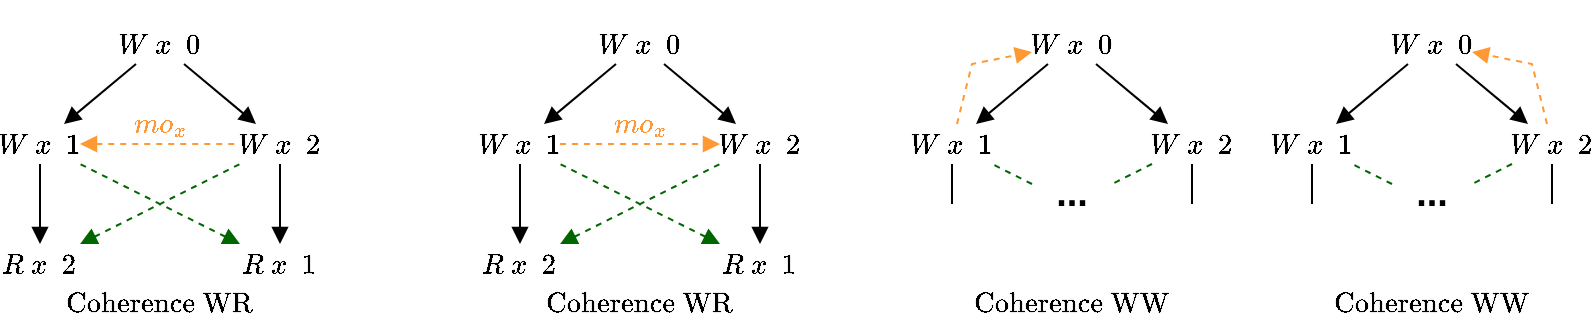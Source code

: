 <mxfile version="20.3.0" type="device"><diagram id="bMI7NAj9amIw59mCe7bo" name="Page-1"><mxGraphModel dx="1218" dy="592" grid="1" gridSize="10" guides="1" tooltips="1" connect="1" arrows="1" fold="1" page="1" pageScale="1" pageWidth="827" pageHeight="1169" math="1" shadow="0"><root><mxCell id="0"/><mxCell id="1" parent="0"/><mxCell id="2r8b6fmyA_AMxoEq7n5i-12" value="$$W \ x \ \ 0$$" style="text;html=1;strokeColor=none;fillColor=none;align=center;verticalAlign=middle;whiteSpace=wrap;rounded=0;" vertex="1" parent="1"><mxGeometry x="74" y="20" width="40" height="20" as="geometry"/></mxCell><mxCell id="2r8b6fmyA_AMxoEq7n5i-13" value="$$W \ x \ \ 1$$" style="text;html=1;strokeColor=none;fillColor=none;align=center;verticalAlign=middle;whiteSpace=wrap;rounded=0;" vertex="1" parent="1"><mxGeometry x="14" y="70" width="40" height="20" as="geometry"/></mxCell><mxCell id="2r8b6fmyA_AMxoEq7n5i-14" value="$$R \ x \ \ 2$$" style="text;html=1;strokeColor=none;fillColor=none;align=center;verticalAlign=middle;whiteSpace=wrap;rounded=0;" vertex="1" parent="1"><mxGeometry x="14" y="130" width="40" height="20" as="geometry"/></mxCell><mxCell id="2r8b6fmyA_AMxoEq7n5i-15" value="$$R \ x \ \ 1$$" style="text;html=1;strokeColor=none;fillColor=none;align=center;verticalAlign=middle;whiteSpace=wrap;rounded=0;" vertex="1" parent="1"><mxGeometry x="134" y="130" width="40" height="20" as="geometry"/></mxCell><mxCell id="2r8b6fmyA_AMxoEq7n5i-16" value="$$W \ x \ \ 2$$" style="text;html=1;strokeColor=none;fillColor=none;align=center;verticalAlign=middle;whiteSpace=wrap;rounded=0;" vertex="1" parent="1"><mxGeometry x="134" y="70" width="40" height="20" as="geometry"/></mxCell><mxCell id="2r8b6fmyA_AMxoEq7n5i-17" style="edgeStyle=none;rounded=0;orthogonalLoop=1;jettySize=auto;html=1;endArrow=block;endFill=1;fillColor=#e51400;strokeColor=#000000;" edge="1" parent="1" source="2r8b6fmyA_AMxoEq7n5i-16" target="2r8b6fmyA_AMxoEq7n5i-15"><mxGeometry relative="1" as="geometry"><mxPoint x="84" y="20" as="sourcePoint"/><mxPoint x="84" y="50" as="targetPoint"/></mxGeometry></mxCell><mxCell id="2r8b6fmyA_AMxoEq7n5i-18" style="edgeStyle=none;rounded=0;orthogonalLoop=1;jettySize=auto;html=1;endArrow=block;endFill=1;fillColor=#e51400;strokeColor=#000000;" edge="1" parent="1" source="2r8b6fmyA_AMxoEq7n5i-13" target="2r8b6fmyA_AMxoEq7n5i-14"><mxGeometry relative="1" as="geometry"><mxPoint x="164" y="100" as="sourcePoint"/><mxPoint x="164" y="140" as="targetPoint"/></mxGeometry></mxCell><mxCell id="2r8b6fmyA_AMxoEq7n5i-19" style="edgeStyle=none;rounded=0;orthogonalLoop=1;jettySize=auto;html=1;endArrow=block;endFill=1;fillColor=#e51400;strokeColor=#000000;" edge="1" parent="1" source="2r8b6fmyA_AMxoEq7n5i-12" target="2r8b6fmyA_AMxoEq7n5i-13"><mxGeometry relative="1" as="geometry"><mxPoint x="44.0" y="100" as="sourcePoint"/><mxPoint x="44.0" y="140" as="targetPoint"/></mxGeometry></mxCell><mxCell id="2r8b6fmyA_AMxoEq7n5i-20" style="edgeStyle=none;rounded=0;orthogonalLoop=1;jettySize=auto;html=1;endArrow=block;endFill=1;fillColor=#e51400;strokeColor=#000000;" edge="1" parent="1" source="2r8b6fmyA_AMxoEq7n5i-12" target="2r8b6fmyA_AMxoEq7n5i-16"><mxGeometry relative="1" as="geometry"><mxPoint x="92" y="50" as="sourcePoint"/><mxPoint x="56" y="80" as="targetPoint"/></mxGeometry></mxCell><mxCell id="2r8b6fmyA_AMxoEq7n5i-21" style="edgeStyle=none;rounded=0;orthogonalLoop=1;jettySize=auto;html=1;endArrow=none;endFill=0;fillColor=#e51400;strokeColor=#006600;dashed=1;startArrow=block;startFill=1;" edge="1" parent="1" source="2r8b6fmyA_AMxoEq7n5i-15" target="2r8b6fmyA_AMxoEq7n5i-13"><mxGeometry relative="1" as="geometry"><mxPoint x="14" y="-10" as="sourcePoint"/><mxPoint x="14" y="50" as="targetPoint"/><Array as="points"/></mxGeometry></mxCell><mxCell id="2r8b6fmyA_AMxoEq7n5i-22" style="edgeStyle=none;rounded=0;orthogonalLoop=1;jettySize=auto;html=1;endArrow=none;endFill=0;fillColor=#e51400;strokeColor=#006600;dashed=1;startArrow=block;startFill=1;" edge="1" parent="1" source="2r8b6fmyA_AMxoEq7n5i-14" target="2r8b6fmyA_AMxoEq7n5i-16"><mxGeometry relative="1" as="geometry"><mxPoint x="144" y="140" as="sourcePoint"/><mxPoint x="64.0" y="100" as="targetPoint"/><Array as="points"/></mxGeometry></mxCell><mxCell id="2r8b6fmyA_AMxoEq7n5i-23" style="edgeStyle=none;rounded=0;orthogonalLoop=1;jettySize=auto;html=1;endArrow=none;endFill=0;fillColor=#e51400;strokeColor=#FF9933;dashed=1;startArrow=block;startFill=1;" edge="1" parent="1" source="2r8b6fmyA_AMxoEq7n5i-13" target="2r8b6fmyA_AMxoEq7n5i-16"><mxGeometry relative="1" as="geometry"><mxPoint x="64.0" y="140" as="sourcePoint"/><mxPoint x="144.0" y="100" as="targetPoint"/><Array as="points"/></mxGeometry></mxCell><mxCell id="2r8b6fmyA_AMxoEq7n5i-24" value="$$mo_x$$" style="text;html=1;strokeColor=none;fillColor=none;align=center;verticalAlign=middle;whiteSpace=wrap;rounded=0;fontColor=#FF9933;" vertex="1" parent="1"><mxGeometry x="69" y="60" width="50" height="20" as="geometry"/></mxCell><mxCell id="2r8b6fmyA_AMxoEq7n5i-25" value="$$W \ x \ \ 0$$" style="text;html=1;strokeColor=none;fillColor=none;align=center;verticalAlign=middle;whiteSpace=wrap;rounded=0;" vertex="1" parent="1"><mxGeometry x="314" y="20" width="40" height="20" as="geometry"/></mxCell><mxCell id="2r8b6fmyA_AMxoEq7n5i-26" value="$$W \ x \ \ 1$$" style="text;html=1;strokeColor=none;fillColor=none;align=center;verticalAlign=middle;whiteSpace=wrap;rounded=0;" vertex="1" parent="1"><mxGeometry x="254" y="70" width="40" height="20" as="geometry"/></mxCell><mxCell id="2r8b6fmyA_AMxoEq7n5i-27" value="$$R \ x \ \ 2$$" style="text;html=1;strokeColor=none;fillColor=none;align=center;verticalAlign=middle;whiteSpace=wrap;rounded=0;" vertex="1" parent="1"><mxGeometry x="254" y="130" width="40" height="20" as="geometry"/></mxCell><mxCell id="2r8b6fmyA_AMxoEq7n5i-28" value="$$R \ x \ \ 1$$" style="text;html=1;strokeColor=none;fillColor=none;align=center;verticalAlign=middle;whiteSpace=wrap;rounded=0;" vertex="1" parent="1"><mxGeometry x="374" y="130" width="40" height="20" as="geometry"/></mxCell><mxCell id="2r8b6fmyA_AMxoEq7n5i-29" value="$$W \ x \ \ 2$$" style="text;html=1;strokeColor=none;fillColor=none;align=center;verticalAlign=middle;whiteSpace=wrap;rounded=0;" vertex="1" parent="1"><mxGeometry x="374" y="70" width="40" height="20" as="geometry"/></mxCell><mxCell id="2r8b6fmyA_AMxoEq7n5i-30" style="edgeStyle=none;rounded=0;orthogonalLoop=1;jettySize=auto;html=1;endArrow=block;endFill=1;fillColor=#e51400;strokeColor=#000000;" edge="1" parent="1" source="2r8b6fmyA_AMxoEq7n5i-29" target="2r8b6fmyA_AMxoEq7n5i-28"><mxGeometry relative="1" as="geometry"><mxPoint x="324" y="20" as="sourcePoint"/><mxPoint x="324" y="50" as="targetPoint"/></mxGeometry></mxCell><mxCell id="2r8b6fmyA_AMxoEq7n5i-31" style="edgeStyle=none;rounded=0;orthogonalLoop=1;jettySize=auto;html=1;endArrow=block;endFill=1;fillColor=#e51400;strokeColor=#000000;" edge="1" parent="1" source="2r8b6fmyA_AMxoEq7n5i-26" target="2r8b6fmyA_AMxoEq7n5i-27"><mxGeometry relative="1" as="geometry"><mxPoint x="404" y="100" as="sourcePoint"/><mxPoint x="404" y="140" as="targetPoint"/></mxGeometry></mxCell><mxCell id="2r8b6fmyA_AMxoEq7n5i-32" style="edgeStyle=none;rounded=0;orthogonalLoop=1;jettySize=auto;html=1;endArrow=block;endFill=1;fillColor=#e51400;strokeColor=#000000;" edge="1" parent="1" source="2r8b6fmyA_AMxoEq7n5i-25" target="2r8b6fmyA_AMxoEq7n5i-26"><mxGeometry relative="1" as="geometry"><mxPoint x="284.0" y="100" as="sourcePoint"/><mxPoint x="284.0" y="140" as="targetPoint"/></mxGeometry></mxCell><mxCell id="2r8b6fmyA_AMxoEq7n5i-33" style="edgeStyle=none;rounded=0;orthogonalLoop=1;jettySize=auto;html=1;endArrow=block;endFill=1;fillColor=#e51400;strokeColor=#000000;" edge="1" parent="1" source="2r8b6fmyA_AMxoEq7n5i-25" target="2r8b6fmyA_AMxoEq7n5i-29"><mxGeometry relative="1" as="geometry"><mxPoint x="332" y="50" as="sourcePoint"/><mxPoint x="296" y="80" as="targetPoint"/></mxGeometry></mxCell><mxCell id="2r8b6fmyA_AMxoEq7n5i-34" style="edgeStyle=none;rounded=0;orthogonalLoop=1;jettySize=auto;html=1;endArrow=none;endFill=0;fillColor=#e51400;strokeColor=#006600;dashed=1;startArrow=block;startFill=1;" edge="1" parent="1" source="2r8b6fmyA_AMxoEq7n5i-28" target="2r8b6fmyA_AMxoEq7n5i-26"><mxGeometry relative="1" as="geometry"><mxPoint x="254" y="-10" as="sourcePoint"/><mxPoint x="254" y="50" as="targetPoint"/><Array as="points"/></mxGeometry></mxCell><mxCell id="2r8b6fmyA_AMxoEq7n5i-35" style="edgeStyle=none;rounded=0;orthogonalLoop=1;jettySize=auto;html=1;endArrow=none;endFill=0;fillColor=#e51400;strokeColor=#006600;dashed=1;startArrow=block;startFill=1;" edge="1" parent="1" source="2r8b6fmyA_AMxoEq7n5i-27" target="2r8b6fmyA_AMxoEq7n5i-29"><mxGeometry relative="1" as="geometry"><mxPoint x="384" y="140" as="sourcePoint"/><mxPoint x="304.0" y="100" as="targetPoint"/><Array as="points"/></mxGeometry></mxCell><mxCell id="2r8b6fmyA_AMxoEq7n5i-36" style="edgeStyle=none;rounded=0;orthogonalLoop=1;jettySize=auto;html=1;endArrow=block;endFill=1;fillColor=#e51400;strokeColor=#FF9933;dashed=1;startArrow=none;startFill=0;" edge="1" parent="1" source="2r8b6fmyA_AMxoEq7n5i-26" target="2r8b6fmyA_AMxoEq7n5i-29"><mxGeometry relative="1" as="geometry"><mxPoint x="304.0" y="140" as="sourcePoint"/><mxPoint x="384.0" y="100" as="targetPoint"/><Array as="points"/></mxGeometry></mxCell><mxCell id="2r8b6fmyA_AMxoEq7n5i-37" value="$$mo_x$$" style="text;html=1;strokeColor=none;fillColor=none;align=center;verticalAlign=middle;whiteSpace=wrap;rounded=0;fontColor=#FF9933;" vertex="1" parent="1"><mxGeometry x="309" y="60" width="50" height="20" as="geometry"/></mxCell><mxCell id="2r8b6fmyA_AMxoEq7n5i-38" value="$$\text{Coherence WR}$$" style="text;html=1;strokeColor=none;fillColor=none;align=center;verticalAlign=middle;whiteSpace=wrap;rounded=0;" vertex="1" parent="1"><mxGeometry x="254" y="150" width="160" height="20" as="geometry"/></mxCell><mxCell id="2r8b6fmyA_AMxoEq7n5i-39" value="$$\text{Coherence WR}$$" style="text;html=1;strokeColor=none;fillColor=none;align=center;verticalAlign=middle;whiteSpace=wrap;rounded=0;" vertex="1" parent="1"><mxGeometry x="14" y="150" width="160" height="20" as="geometry"/></mxCell><mxCell id="2r8b6fmyA_AMxoEq7n5i-40" value="$$W \ x \ \ 0$$" style="text;html=1;strokeColor=none;fillColor=none;align=center;verticalAlign=middle;whiteSpace=wrap;rounded=0;" vertex="1" parent="1"><mxGeometry x="530" y="20" width="40" height="20" as="geometry"/></mxCell><mxCell id="2r8b6fmyA_AMxoEq7n5i-65" style="edgeStyle=orthogonalEdgeStyle;rounded=0;orthogonalLoop=1;jettySize=auto;html=1;exitX=0.5;exitY=1;exitDx=0;exitDy=0;strokeColor=#000000;fontSize=19;fontColor=#000000;startArrow=none;startFill=0;endArrow=none;endFill=0;" edge="1" parent="1" source="2r8b6fmyA_AMxoEq7n5i-41"><mxGeometry relative="1" as="geometry"><mxPoint x="490" y="110" as="targetPoint"/></mxGeometry></mxCell><mxCell id="2r8b6fmyA_AMxoEq7n5i-41" value="$$W \ x \ \ 1$$" style="text;html=1;strokeColor=none;fillColor=none;align=center;verticalAlign=middle;whiteSpace=wrap;rounded=0;" vertex="1" parent="1"><mxGeometry x="470" y="70" width="40" height="20" as="geometry"/></mxCell><mxCell id="2r8b6fmyA_AMxoEq7n5i-44" value="$$W \ x \ \ 2$$" style="text;html=1;strokeColor=none;fillColor=none;align=center;verticalAlign=middle;whiteSpace=wrap;rounded=0;" vertex="1" parent="1"><mxGeometry x="590" y="70" width="40" height="20" as="geometry"/></mxCell><mxCell id="2r8b6fmyA_AMxoEq7n5i-47" style="edgeStyle=none;rounded=0;orthogonalLoop=1;jettySize=auto;html=1;endArrow=block;endFill=1;fillColor=#e51400;strokeColor=#000000;" edge="1" parent="1" source="2r8b6fmyA_AMxoEq7n5i-40" target="2r8b6fmyA_AMxoEq7n5i-41"><mxGeometry relative="1" as="geometry"><mxPoint x="500.0" y="100" as="sourcePoint"/><mxPoint x="500.0" y="140" as="targetPoint"/></mxGeometry></mxCell><mxCell id="2r8b6fmyA_AMxoEq7n5i-48" style="edgeStyle=none;rounded=0;orthogonalLoop=1;jettySize=auto;html=1;endArrow=block;endFill=1;fillColor=#e51400;strokeColor=#000000;" edge="1" parent="1" source="2r8b6fmyA_AMxoEq7n5i-40" target="2r8b6fmyA_AMxoEq7n5i-44"><mxGeometry relative="1" as="geometry"><mxPoint x="548" y="50" as="sourcePoint"/><mxPoint x="512" y="80" as="targetPoint"/></mxGeometry></mxCell><mxCell id="2r8b6fmyA_AMxoEq7n5i-54" style="edgeStyle=none;rounded=0;orthogonalLoop=1;jettySize=auto;html=1;endArrow=block;endFill=1;fillColor=#e51400;strokeColor=#FF9933;dashed=1;startArrow=none;startFill=0;" edge="1" parent="1" source="2r8b6fmyA_AMxoEq7n5i-41" target="2r8b6fmyA_AMxoEq7n5i-40"><mxGeometry relative="1" as="geometry"><mxPoint x="304" y="60" as="sourcePoint"/><mxPoint x="384" y="60" as="targetPoint"/><Array as="points"><mxPoint x="500" y="40"/></Array></mxGeometry></mxCell><mxCell id="2r8b6fmyA_AMxoEq7n5i-55" value="$$W \ x \ \ 0$$" style="text;html=1;strokeColor=none;fillColor=none;align=center;verticalAlign=middle;whiteSpace=wrap;rounded=0;" vertex="1" parent="1"><mxGeometry x="710" y="20" width="40" height="20" as="geometry"/></mxCell><mxCell id="2r8b6fmyA_AMxoEq7n5i-56" value="$$W \ x \ \ 1$$" style="text;html=1;strokeColor=none;fillColor=none;align=center;verticalAlign=middle;whiteSpace=wrap;rounded=0;" vertex="1" parent="1"><mxGeometry x="650" y="70" width="40" height="20" as="geometry"/></mxCell><mxCell id="2r8b6fmyA_AMxoEq7n5i-57" value="$$W \ x \ \ 2$$" style="text;html=1;strokeColor=none;fillColor=none;align=center;verticalAlign=middle;whiteSpace=wrap;rounded=0;" vertex="1" parent="1"><mxGeometry x="770" y="70" width="40" height="20" as="geometry"/></mxCell><mxCell id="2r8b6fmyA_AMxoEq7n5i-58" style="edgeStyle=none;rounded=0;orthogonalLoop=1;jettySize=auto;html=1;endArrow=block;endFill=1;fillColor=#e51400;strokeColor=#000000;" edge="1" parent="1" source="2r8b6fmyA_AMxoEq7n5i-55" target="2r8b6fmyA_AMxoEq7n5i-56"><mxGeometry relative="1" as="geometry"><mxPoint x="680.0" y="100" as="sourcePoint"/><mxPoint x="680.0" y="140" as="targetPoint"/></mxGeometry></mxCell><mxCell id="2r8b6fmyA_AMxoEq7n5i-59" style="edgeStyle=none;rounded=0;orthogonalLoop=1;jettySize=auto;html=1;endArrow=block;endFill=1;fillColor=#e51400;strokeColor=#000000;" edge="1" parent="1" source="2r8b6fmyA_AMxoEq7n5i-55" target="2r8b6fmyA_AMxoEq7n5i-57"><mxGeometry relative="1" as="geometry"><mxPoint x="728" y="50" as="sourcePoint"/><mxPoint x="692" y="80" as="targetPoint"/></mxGeometry></mxCell><mxCell id="2r8b6fmyA_AMxoEq7n5i-60" style="edgeStyle=none;rounded=0;orthogonalLoop=1;jettySize=auto;html=1;endArrow=block;endFill=1;fillColor=#e51400;strokeColor=#FF9933;dashed=1;startArrow=none;startFill=0;" edge="1" parent="1" source="2r8b6fmyA_AMxoEq7n5i-57" target="2r8b6fmyA_AMxoEq7n5i-55"><mxGeometry relative="1" as="geometry"><mxPoint x="484" y="60" as="sourcePoint"/><mxPoint x="564" y="60" as="targetPoint"/><Array as="points"><mxPoint x="780" y="40"/></Array></mxGeometry></mxCell><mxCell id="2r8b6fmyA_AMxoEq7n5i-61" value="$$\text{Coherence WW}$$" style="text;html=1;strokeColor=none;fillColor=none;align=center;verticalAlign=middle;whiteSpace=wrap;rounded=0;" vertex="1" parent="1"><mxGeometry x="470" y="150" width="160" height="20" as="geometry"/></mxCell><mxCell id="2r8b6fmyA_AMxoEq7n5i-62" value="$$\text{Coherence WW}$$" style="text;html=1;strokeColor=none;fillColor=none;align=center;verticalAlign=middle;whiteSpace=wrap;rounded=0;" vertex="1" parent="1"><mxGeometry x="650" y="150" width="160" height="20" as="geometry"/></mxCell><mxCell id="2r8b6fmyA_AMxoEq7n5i-63" value="&lt;b&gt;&lt;font style=&quot;font-size: 19px;&quot;&gt;...&lt;/font&gt;&lt;/b&gt;" style="text;html=1;strokeColor=none;fillColor=none;align=center;verticalAlign=middle;whiteSpace=wrap;rounded=0;fontColor=#000000;" vertex="1" parent="1"><mxGeometry x="520" y="90" width="60" height="30" as="geometry"/></mxCell><mxCell id="2r8b6fmyA_AMxoEq7n5i-64" value="&lt;b&gt;&lt;font style=&quot;font-size: 19px;&quot;&gt;...&lt;/font&gt;&lt;/b&gt;" style="text;html=1;strokeColor=none;fillColor=none;align=center;verticalAlign=middle;whiteSpace=wrap;rounded=0;fontColor=#000000;" vertex="1" parent="1"><mxGeometry x="700" y="90" width="60" height="30" as="geometry"/></mxCell><mxCell id="2r8b6fmyA_AMxoEq7n5i-66" style="edgeStyle=orthogonalEdgeStyle;rounded=0;orthogonalLoop=1;jettySize=auto;html=1;exitX=0.5;exitY=1;exitDx=0;exitDy=0;strokeColor=#000000;fontSize=19;fontColor=#000000;startArrow=none;startFill=0;endArrow=none;endFill=0;" edge="1" parent="1" source="2r8b6fmyA_AMxoEq7n5i-44"><mxGeometry relative="1" as="geometry"><mxPoint x="610" y="110" as="targetPoint"/><mxPoint x="500.0" y="100" as="sourcePoint"/></mxGeometry></mxCell><mxCell id="2r8b6fmyA_AMxoEq7n5i-67" style="edgeStyle=orthogonalEdgeStyle;rounded=0;orthogonalLoop=1;jettySize=auto;html=1;exitX=0.5;exitY=1;exitDx=0;exitDy=0;strokeColor=#000000;fontSize=19;fontColor=#000000;startArrow=none;startFill=0;endArrow=none;endFill=0;" edge="1" parent="1" source="2r8b6fmyA_AMxoEq7n5i-56"><mxGeometry relative="1" as="geometry"><mxPoint x="670" y="110" as="targetPoint"/><mxPoint x="620" y="100" as="sourcePoint"/></mxGeometry></mxCell><mxCell id="2r8b6fmyA_AMxoEq7n5i-68" style="edgeStyle=orthogonalEdgeStyle;rounded=0;orthogonalLoop=1;jettySize=auto;html=1;exitX=0.5;exitY=1;exitDx=0;exitDy=0;strokeColor=#000000;fontSize=19;fontColor=#000000;startArrow=none;startFill=0;endArrow=none;endFill=0;" edge="1" parent="1" source="2r8b6fmyA_AMxoEq7n5i-57"><mxGeometry relative="1" as="geometry"><mxPoint x="790" y="110" as="targetPoint"/><mxPoint x="680" y="100" as="sourcePoint"/></mxGeometry></mxCell><mxCell id="2r8b6fmyA_AMxoEq7n5i-69" style="edgeStyle=none;rounded=0;orthogonalLoop=1;jettySize=auto;html=1;endArrow=none;endFill=0;fillColor=#e51400;strokeColor=#006600;dashed=1;startArrow=none;startFill=0;" edge="1" parent="1" target="2r8b6fmyA_AMxoEq7n5i-41"><mxGeometry relative="1" as="geometry"><mxPoint x="530" y="100" as="sourcePoint"/><mxPoint x="510" y="90" as="targetPoint"/><Array as="points"/></mxGeometry></mxCell><mxCell id="2r8b6fmyA_AMxoEq7n5i-70" style="edgeStyle=none;rounded=0;orthogonalLoop=1;jettySize=auto;html=1;endArrow=none;endFill=0;fillColor=#e51400;strokeColor=#006600;dashed=1;startArrow=none;startFill=0;" edge="1" parent="1" source="2r8b6fmyA_AMxoEq7n5i-44"><mxGeometry relative="1" as="geometry"><mxPoint x="540" y="110" as="sourcePoint"/><mxPoint x="570" y="100" as="targetPoint"/><Array as="points"/></mxGeometry></mxCell><mxCell id="2r8b6fmyA_AMxoEq7n5i-71" style="edgeStyle=none;rounded=0;orthogonalLoop=1;jettySize=auto;html=1;endArrow=none;endFill=0;fillColor=#e51400;strokeColor=#006600;dashed=1;startArrow=none;startFill=0;" edge="1" parent="1"><mxGeometry relative="1" as="geometry"><mxPoint x="710" y="100" as="sourcePoint"/><mxPoint x="690" y="90" as="targetPoint"/><Array as="points"/></mxGeometry></mxCell><mxCell id="2r8b6fmyA_AMxoEq7n5i-72" style="edgeStyle=none;rounded=0;orthogonalLoop=1;jettySize=auto;html=1;endArrow=none;endFill=0;fillColor=#e51400;strokeColor=#006600;dashed=1;startArrow=none;startFill=0;" edge="1" parent="1"><mxGeometry relative="1" as="geometry"><mxPoint x="770" y="90" as="sourcePoint"/><mxPoint x="750" y="100" as="targetPoint"/><Array as="points"/></mxGeometry></mxCell></root></mxGraphModel></diagram></mxfile>
